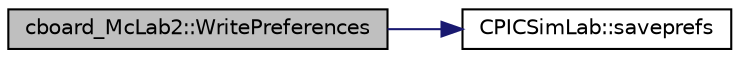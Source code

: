 digraph "cboard_McLab2::WritePreferences"
{
 // LATEX_PDF_SIZE
  edge [fontname="Helvetica",fontsize="10",labelfontname="Helvetica",labelfontsize="10"];
  node [fontname="Helvetica",fontsize="10",shape=record];
  rankdir="LR";
  Node1 [label="cboard_McLab2::WritePreferences",height=0.2,width=0.4,color="black", fillcolor="grey75", style="filled", fontcolor="black",tooltip="Called to save board preferences in configuration file."];
  Node1 -> Node2 [color="midnightblue",fontsize="10",style="solid",fontname="Helvetica"];
  Node2 [label="CPICSimLab::saveprefs",height=0.2,width=0.4,color="black", fillcolor="white", style="filled",URL="$class_c_p_i_c_sim_lab.html#ac1d15473702667aea26d69b83433cbb4",tooltip="Save the preferences."];
}
